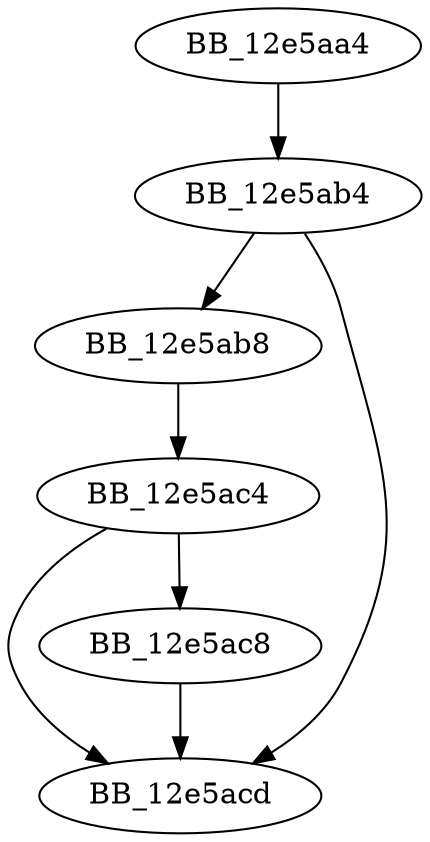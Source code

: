 DiGraph ___crtCorExitProcess{
BB_12e5aa4->BB_12e5ab4
BB_12e5ab4->BB_12e5ab8
BB_12e5ab4->BB_12e5acd
BB_12e5ab8->BB_12e5ac4
BB_12e5ac4->BB_12e5ac8
BB_12e5ac4->BB_12e5acd
BB_12e5ac8->BB_12e5acd
}
